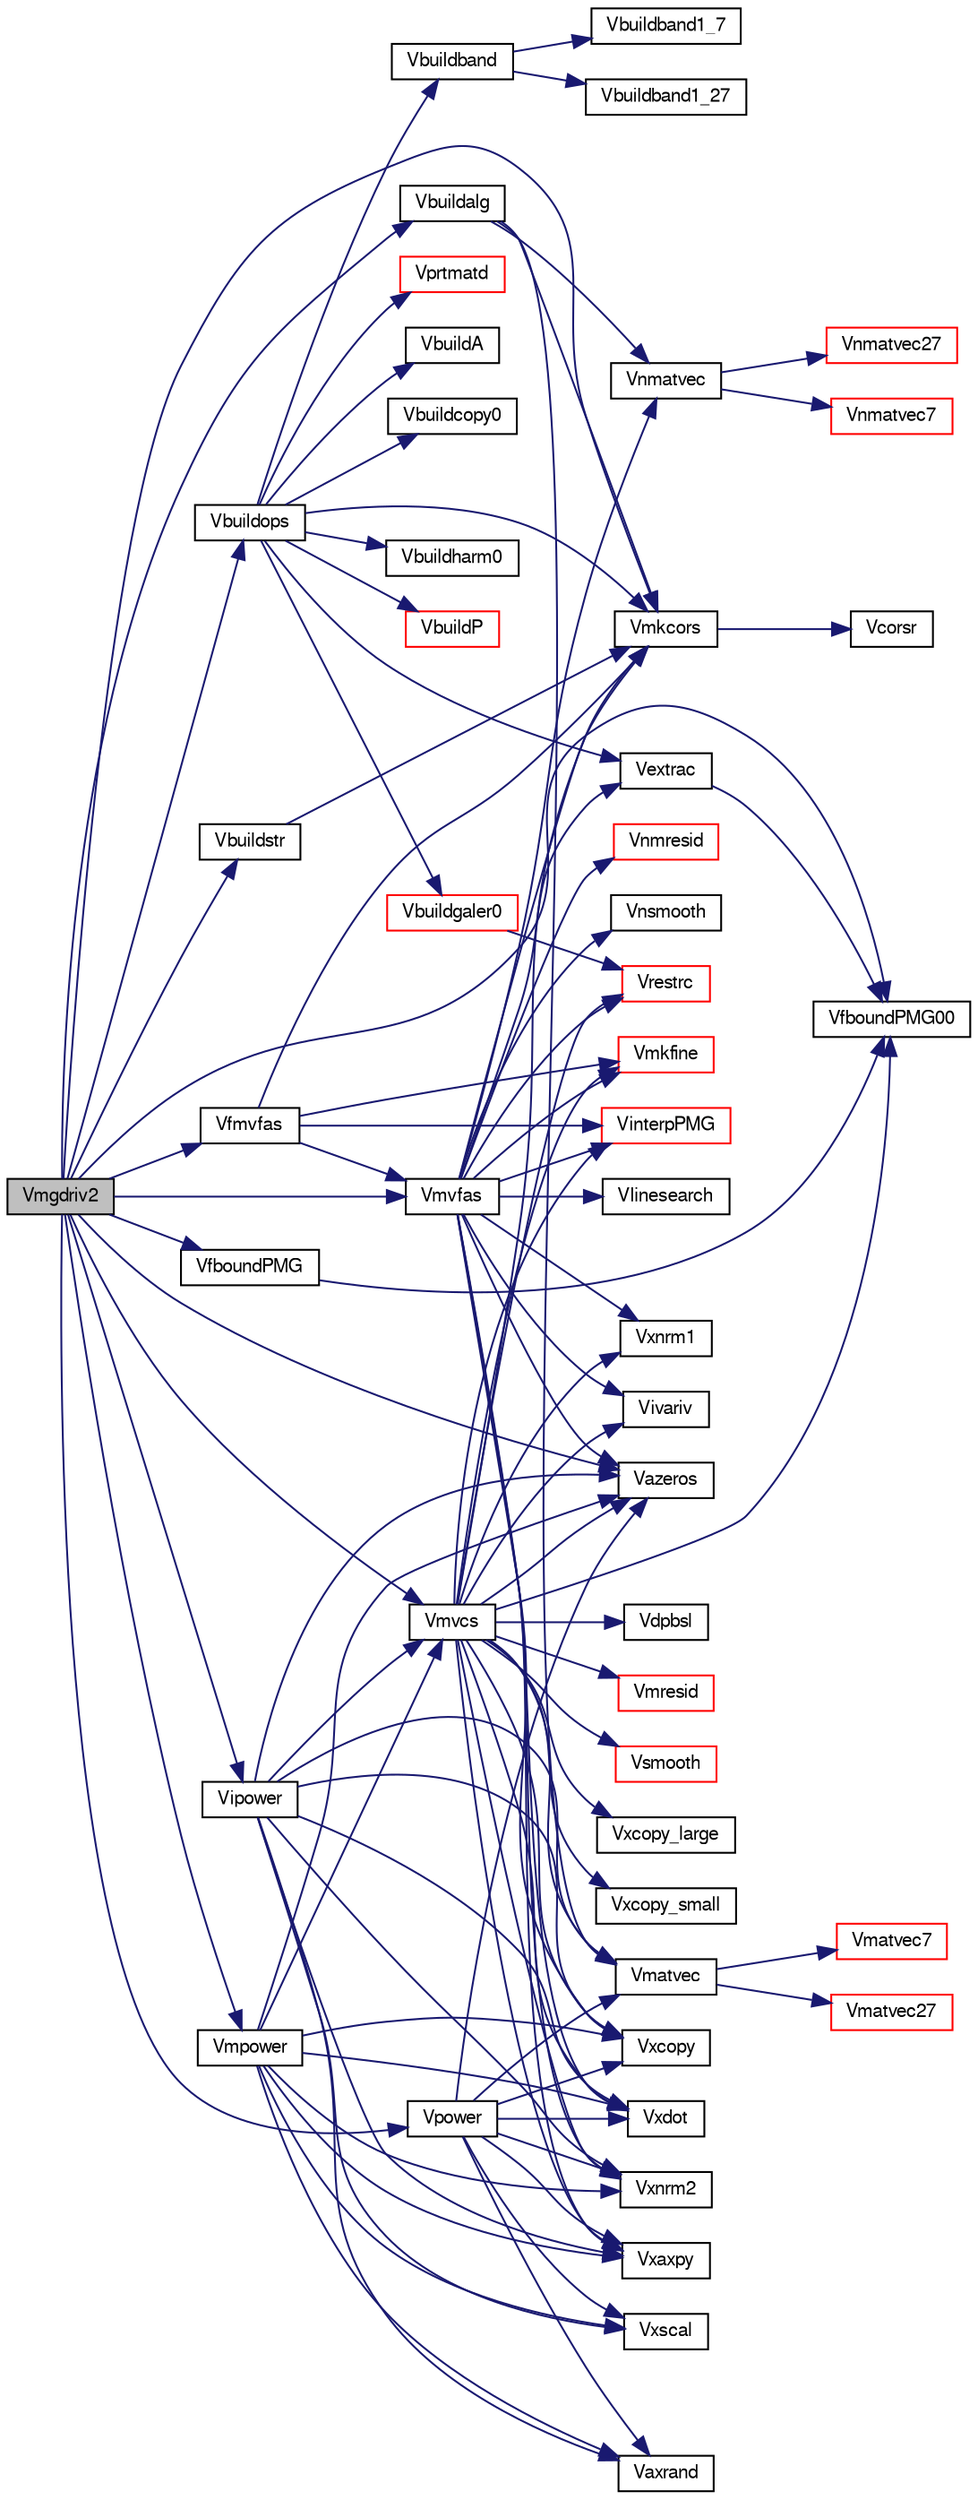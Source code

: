 digraph G
{
  edge [fontname="FreeSans",fontsize="10",labelfontname="FreeSans",labelfontsize="10"];
  node [fontname="FreeSans",fontsize="10",shape=record];
  rankdir=LR;
  Node1 [label="Vmgdriv2",height=0.2,width=0.4,color="black", fillcolor="grey75", style="filled" fontcolor="black"];
  Node1 -> Node2 [color="midnightblue",fontsize="10",style="solid",fontname="FreeSans"];
  Node2 [label="Vazeros",height=0.2,width=0.4,color="black", fillcolor="white", style="filled",URL="$mikpckd_8c.html#aef847ec9dd6d9773b19250a24f58cd83",tooltip="Zero out operation for a grid function, including boundary values."];
  Node1 -> Node3 [color="midnightblue",fontsize="10",style="solid",fontname="FreeSans"];
  Node3 [label="Vbuildalg",height=0.2,width=0.4,color="black", fillcolor="white", style="filled",URL="$mgsubd_8c.html#a1782853d0511a753851fb8e0a564aba2",tooltip="Build RHS algebraically for analysis purposes."];
  Node3 -> Node4 [color="midnightblue",fontsize="10",style="solid",fontname="FreeSans"];
  Node4 [label="Vmatvec",height=0.2,width=0.4,color="black", fillcolor="white", style="filled",URL="$group___p_m_g_c.html#ga3550f412c9793915998671c2c0b8df4f",tooltip="Matrix-vector multiplication routines."];
  Node4 -> Node5 [color="midnightblue",fontsize="10",style="solid",fontname="FreeSans"];
  Node5 [label="Vmatvec27",height=0.2,width=0.4,color="red", fillcolor="white", style="filled",URL="$matvecd_8c.html#aa1dd27fe99292c3b0e64560795980579"];
  Node4 -> Node6 [color="midnightblue",fontsize="10",style="solid",fontname="FreeSans"];
  Node6 [label="Vmatvec7",height=0.2,width=0.4,color="red", fillcolor="white", style="filled",URL="$matvecd_8c.html#a03c4d05974cf672d82e2bc37b3b55444"];
  Node3 -> Node7 [color="midnightblue",fontsize="10",style="solid",fontname="FreeSans"];
  Node7 [label="Vmkcors",height=0.2,width=0.4,color="black", fillcolor="white", style="filled",URL="$mgsubd_8c.html#a991b3b9403010f02c64fcb2fedf7dd0a",tooltip="Coarsen a grid Compute the number of grid points in the coarser grid, given the number of grid points..."];
  Node7 -> Node8 [color="midnightblue",fontsize="10",style="solid",fontname="FreeSans"];
  Node8 [label="Vcorsr",height=0.2,width=0.4,color="black", fillcolor="white", style="filled",URL="$mgsubd_8c.html#ad3ea2f62646e015feb883b784f747b44",tooltip="Coarsen a grid Compute the number of grid points in the coarser grid, given the number of grid points..."];
  Node3 -> Node9 [color="midnightblue",fontsize="10",style="solid",fontname="FreeSans"];
  Node9 [label="Vnmatvec",height=0.2,width=0.4,color="black", fillcolor="white", style="filled",URL="$matvecd_8c.html#afbd34b881d565b9bba4cf515e55519c8",tooltip="Break the matrix data-structure into diagonals and then call the matrix-vector routine."];
  Node9 -> Node10 [color="midnightblue",fontsize="10",style="solid",fontname="FreeSans"];
  Node10 [label="Vnmatvec27",height=0.2,width=0.4,color="red", fillcolor="white", style="filled",URL="$matvecd_8c.html#a55f83d51e88bd051d28613a1f06310be"];
  Node9 -> Node11 [color="midnightblue",fontsize="10",style="solid",fontname="FreeSans"];
  Node11 [label="Vnmatvec7",height=0.2,width=0.4,color="red", fillcolor="white", style="filled",URL="$matvecd_8c.html#a06046e8e64dec9012844b74c4243a1aa"];
  Node1 -> Node12 [color="midnightblue",fontsize="10",style="solid",fontname="FreeSans"];
  Node12 [label="Vbuildops",height=0.2,width=0.4,color="black", fillcolor="white", style="filled",URL="$mgsubd_8c.html#ab676e77a0ea7fd89e6e93fca248831ae",tooltip="Build operators, boundary arrays, modify affine vectors ido==0: do only fine level ido==1: do only co..."];
  Node12 -> Node13 [color="midnightblue",fontsize="10",style="solid",fontname="FreeSans"];
  Node13 [label="VbuildA",height=0.2,width=0.4,color="black", fillcolor="white", style="filled",URL="$group___p_m_g_c.html#ga4411348a3f410ffabb97676b3d9a3553",tooltip="Build the Laplacian."];
  Node12 -> Node14 [color="midnightblue",fontsize="10",style="solid",fontname="FreeSans"];
  Node14 [label="Vbuildband",height=0.2,width=0.4,color="black", fillcolor="white", style="filled",URL="$group___p_m_g_c.html#ga2df5349f181d18f4c8760d154face9a9",tooltip="Banded matrix builder."];
  Node14 -> Node15 [color="midnightblue",fontsize="10",style="solid",fontname="FreeSans"];
  Node15 [label="Vbuildband1_27",height=0.2,width=0.4,color="black", fillcolor="white", style="filled",URL="$build_bd_8c.html#abf0d453e08d0c6dfebb595859dbf0098",tooltip="Build the operator in banded form given the 27-diagonal form."];
  Node14 -> Node16 [color="midnightblue",fontsize="10",style="solid",fontname="FreeSans"];
  Node16 [label="Vbuildband1_7",height=0.2,width=0.4,color="black", fillcolor="white", style="filled",URL="$build_bd_8c.html#aa79790a186b5be89c21c28b397de7a1f",tooltip="Build the operator in banded form given the 7-diagonal form."];
  Node12 -> Node17 [color="midnightblue",fontsize="10",style="solid",fontname="FreeSans"];
  Node17 [label="Vbuildcopy0",height=0.2,width=0.4,color="black", fillcolor="white", style="filled",URL="$mgsubd_8c.html#af869cb57ae08d0bcdaf96f5ee29c701a",tooltip="Produce information for a coarser grid. Also harmonically average the problem coefficients."];
  Node12 -> Node18 [color="midnightblue",fontsize="10",style="solid",fontname="FreeSans"];
  Node18 [label="Vbuildgaler0",height=0.2,width=0.4,color="red", fillcolor="white", style="filled",URL="$mgsubd_8c.html#a62a30dba6efce38b05339176da1c0a4c",tooltip="Form the Galerkin coarse grid system."];
  Node18 -> Node19 [color="midnightblue",fontsize="10",style="solid",fontname="FreeSans"];
  Node19 [label="Vrestrc",height=0.2,width=0.4,color="red", fillcolor="white", style="filled",URL="$matvecd_8c.html#a5272299e7e280af7f61a1e6e25e1c3df",tooltip="Apply the restriction operator."];
  Node12 -> Node20 [color="midnightblue",fontsize="10",style="solid",fontname="FreeSans"];
  Node20 [label="Vbuildharm0",height=0.2,width=0.4,color="black", fillcolor="white", style="filled",URL="$mgsubd_8c.html#a4f4dcc0a2765d36043baf84339622b61",tooltip="Produce information for a coarser grid. Also harmonically average the problem coefficients."];
  Node12 -> Node21 [color="midnightblue",fontsize="10",style="solid",fontname="FreeSans"];
  Node21 [label="VbuildP",height=0.2,width=0.4,color="red", fillcolor="white", style="filled",URL="$group___p_m_g_c.html#ga7de05fbf33504a49c87628ef9a58b26f",tooltip="Builds prolongation matrix."];
  Node12 -> Node22 [color="midnightblue",fontsize="10",style="solid",fontname="FreeSans"];
  Node22 [label="Vextrac",height=0.2,width=0.4,color="black", fillcolor="white", style="filled",URL="$matvecd_8c.html#a9798c5bf4affd45e209db9f2bbef8988",tooltip="Simple injection of a fine grid function into coarse grid."];
  Node22 -> Node23 [color="midnightblue",fontsize="10",style="solid",fontname="FreeSans"];
  Node23 [label="VfboundPMG00",height=0.2,width=0.4,color="black", fillcolor="white", style="filled",URL="$mikpckd_8c.html#a2f39f931c001e4b36034361835d60c25",tooltip="Initialize a grid function to have a zero boundary value."];
  Node12 -> Node7 [color="midnightblue",fontsize="10",style="solid",fontname="FreeSans"];
  Node12 -> Node24 [color="midnightblue",fontsize="10",style="solid",fontname="FreeSans"];
  Node24 [label="Vprtmatd",height=0.2,width=0.4,color="red", fillcolor="white", style="filled",URL="$mikpckd_8c.html#a42cd5e41db1a0e2676cd63a292dc6284"];
  Node1 -> Node25 [color="midnightblue",fontsize="10",style="solid",fontname="FreeSans"];
  Node25 [label="Vbuildstr",height=0.2,width=0.4,color="black", fillcolor="white", style="filled",URL="$mgsubd_8c.html#a021d3e99023db7b3845474176c4824e6",tooltip="Build the nexted operator framework in the array iz."];
  Node25 -> Node7 [color="midnightblue",fontsize="10",style="solid",fontname="FreeSans"];
  Node1 -> Node26 [color="midnightblue",fontsize="10",style="solid",fontname="FreeSans"];
  Node26 [label="VfboundPMG",height=0.2,width=0.4,color="black", fillcolor="white", style="filled",URL="$mikpckd_8c.html#a77da20057343d55becdadcff1f5bfc43",tooltip="Initialize a grid function to have a certain boundary value,."];
  Node26 -> Node23 [color="midnightblue",fontsize="10",style="solid",fontname="FreeSans"];
  Node1 -> Node23 [color="midnightblue",fontsize="10",style="solid",fontname="FreeSans"];
  Node1 -> Node27 [color="midnightblue",fontsize="10",style="solid",fontname="FreeSans"];
  Node27 [label="Vfmvfas",height=0.2,width=0.4,color="black", fillcolor="white", style="filled",URL="$group___p_m_g_c.html#ga0360523d2daeac53745490415dd01e8c",tooltip="Multigrid nonlinear solve iteration routine."];
  Node27 -> Node28 [color="midnightblue",fontsize="10",style="solid",fontname="FreeSans"];
  Node28 [label="VinterpPMG",height=0.2,width=0.4,color="red", fillcolor="white", style="filled",URL="$matvecd_8c.html#a7edce77ceb5c49dad99004d420a6587a",tooltip="Apply the prolongation operator."];
  Node27 -> Node7 [color="midnightblue",fontsize="10",style="solid",fontname="FreeSans"];
  Node27 -> Node29 [color="midnightblue",fontsize="10",style="solid",fontname="FreeSans"];
  Node29 [label="Vmkfine",height=0.2,width=0.4,color="red", fillcolor="white", style="filled",URL="$mgsubd_8c.html#a82485b6501df85321d3243d2a1f7a41a",tooltip="Refine a grid Compute the number of grid points in the finer grid, given the number of grid points in..."];
  Node27 -> Node30 [color="midnightblue",fontsize="10",style="solid",fontname="FreeSans"];
  Node30 [label="Vmvfas",height=0.2,width=0.4,color="black", fillcolor="white", style="filled",URL="$mgfasd_8c.html#a7169bd5627c09e5d6760cba92ed0f3f0",tooltip="Nonlinear multilevel method."];
  Node30 -> Node2 [color="midnightblue",fontsize="10",style="solid",fontname="FreeSans"];
  Node30 -> Node22 [color="midnightblue",fontsize="10",style="solid",fontname="FreeSans"];
  Node30 -> Node28 [color="midnightblue",fontsize="10",style="solid",fontname="FreeSans"];
  Node30 -> Node31 [color="midnightblue",fontsize="10",style="solid",fontname="FreeSans"];
  Node31 [label="Vivariv",height=0.2,width=0.4,color="black", fillcolor="white", style="filled",URL="$mgsubd_8c.html#af88e51c74af0b16d1f7ff6631ef7988d",tooltip="Coarsen a single dimension of a grid Compute the number of grid points in the coarser grid..."];
  Node30 -> Node32 [color="midnightblue",fontsize="10",style="solid",fontname="FreeSans"];
  Node32 [label="Vlinesearch",height=0.2,width=0.4,color="black", fillcolor="white", style="filled",URL="$mikpckd_8c.html#a43abb20c351c2e5fb869277c13be1434"];
  Node30 -> Node7 [color="midnightblue",fontsize="10",style="solid",fontname="FreeSans"];
  Node30 -> Node29 [color="midnightblue",fontsize="10",style="solid",fontname="FreeSans"];
  Node30 -> Node9 [color="midnightblue",fontsize="10",style="solid",fontname="FreeSans"];
  Node30 -> Node33 [color="midnightblue",fontsize="10",style="solid",fontname="FreeSans"];
  Node33 [label="Vnmresid",height=0.2,width=0.4,color="red", fillcolor="white", style="filled",URL="$matvecd_8c.html#ae4f9296e188a0be6b1f3c3f668b81a11",tooltip="Break the matrix data-structure into diagonals and then call the residual routine."];
  Node30 -> Node34 [color="midnightblue",fontsize="10",style="solid",fontname="FreeSans"];
  Node34 [label="Vnsmooth",height=0.2,width=0.4,color="black", fillcolor="white", style="filled",URL="$smoothd_8c.html#a423f66e215b77f2d9e4e0569cf36b9c8",tooltip="call the appropriate non-linear smoothing routine."];
  Node30 -> Node19 [color="midnightblue",fontsize="10",style="solid",fontname="FreeSans"];
  Node30 -> Node35 [color="midnightblue",fontsize="10",style="solid",fontname="FreeSans"];
  Node35 [label="Vxaxpy",height=0.2,width=0.4,color="black", fillcolor="white", style="filled",URL="$mikpckd_8c.html#a357bc5ff97764263ab65b864a9fb2bd4",tooltip="saxpy operation for a grid function with boundary values."];
  Node30 -> Node36 [color="midnightblue",fontsize="10",style="solid",fontname="FreeSans"];
  Node36 [label="Vxcopy",height=0.2,width=0.4,color="black", fillcolor="white", style="filled",URL="$group___p_m_g_c.html#ga964d91008dba76f460e36b9a207fb2af",tooltip="A collection of useful low-level routines (timing, etc)."];
  Node30 -> Node37 [color="midnightblue",fontsize="10",style="solid",fontname="FreeSans"];
  Node37 [label="Vxdot",height=0.2,width=0.4,color="black", fillcolor="white", style="filled",URL="$mikpckd_8c.html#a835e0deca8e3cbfbc735369e7885f255",tooltip="Inner product operation for a grid function with boundary values."];
  Node30 -> Node38 [color="midnightblue",fontsize="10",style="solid",fontname="FreeSans"];
  Node38 [label="Vxnrm1",height=0.2,width=0.4,color="black", fillcolor="white", style="filled",URL="$mikpckd_8c.html#a86506dd6796f93f0e5a44404b3614435",tooltip="Norm operation for a grid function with boundary values."];
  Node30 -> Node39 [color="midnightblue",fontsize="10",style="solid",fontname="FreeSans"];
  Node39 [label="Vxnrm2",height=0.2,width=0.4,color="black", fillcolor="white", style="filled",URL="$mikpckd_8c.html#a5e9af2a16f77c9082534cd41f3134c51",tooltip="Norm operation for a grid function with boundary values."];
  Node1 -> Node40 [color="midnightblue",fontsize="10",style="solid",fontname="FreeSans"];
  Node40 [label="Vipower",height=0.2,width=0.4,color="black", fillcolor="white", style="filled",URL="$powerd_8c.html#a3030c9767b2af14a85568d75a6c7e07f",tooltip="Standard inverse power method for minimum eigenvalue estimation."];
  Node40 -> Node41 [color="midnightblue",fontsize="10",style="solid",fontname="FreeSans"];
  Node41 [label="Vaxrand",height=0.2,width=0.4,color="black", fillcolor="white", style="filled",URL="$mikpckd_8c.html#ab55dc8ffa3b957de1a774db74d770ea0",tooltip="Fill grid function with random values, including boundary values."];
  Node40 -> Node2 [color="midnightblue",fontsize="10",style="solid",fontname="FreeSans"];
  Node40 -> Node4 [color="midnightblue",fontsize="10",style="solid",fontname="FreeSans"];
  Node40 -> Node42 [color="midnightblue",fontsize="10",style="solid",fontname="FreeSans"];
  Node42 [label="Vmvcs",height=0.2,width=0.4,color="black", fillcolor="white", style="filled",URL="$group___p_m_g_c.html#gab7f955448bd40d97f3b1b3ac91b9f21c",tooltip="MG helper functions."];
  Node42 -> Node2 [color="midnightblue",fontsize="10",style="solid",fontname="FreeSans"];
  Node42 -> Node43 [color="midnightblue",fontsize="10",style="solid",fontname="FreeSans"];
  Node43 [label="Vdpbsl",height=0.2,width=0.4,color="black", fillcolor="white", style="filled",URL="$group___p_m_g_c.html#gaa6b1f5bd8bb97680316ad7b55559b016",tooltip="LINPACK interface."];
  Node42 -> Node23 [color="midnightblue",fontsize="10",style="solid",fontname="FreeSans"];
  Node42 -> Node28 [color="midnightblue",fontsize="10",style="solid",fontname="FreeSans"];
  Node42 -> Node31 [color="midnightblue",fontsize="10",style="solid",fontname="FreeSans"];
  Node42 -> Node4 [color="midnightblue",fontsize="10",style="solid",fontname="FreeSans"];
  Node42 -> Node7 [color="midnightblue",fontsize="10",style="solid",fontname="FreeSans"];
  Node42 -> Node29 [color="midnightblue",fontsize="10",style="solid",fontname="FreeSans"];
  Node42 -> Node44 [color="midnightblue",fontsize="10",style="solid",fontname="FreeSans"];
  Node44 [label="Vmresid",height=0.2,width=0.4,color="red", fillcolor="white", style="filled",URL="$matvecd_8c.html#ad491ad828baac47290365e421e8800de",tooltip="Break the matrix data-structure into diagonals and then call the residual routine."];
  Node42 -> Node19 [color="midnightblue",fontsize="10",style="solid",fontname="FreeSans"];
  Node42 -> Node45 [color="midnightblue",fontsize="10",style="solid",fontname="FreeSans"];
  Node45 [label="Vsmooth",height=0.2,width=0.4,color="red", fillcolor="white", style="filled",URL="$group___p_m_g_c.html#ga7f469e5b5661e8c176889cde7bed8175",tooltip="Multigrid smoothing functions."];
  Node42 -> Node35 [color="midnightblue",fontsize="10",style="solid",fontname="FreeSans"];
  Node42 -> Node36 [color="midnightblue",fontsize="10",style="solid",fontname="FreeSans"];
  Node42 -> Node46 [color="midnightblue",fontsize="10",style="solid",fontname="FreeSans"];
  Node46 [label="Vxcopy_large",height=0.2,width=0.4,color="black", fillcolor="white", style="filled",URL="$mikpckd_8c.html#a7981a11ac4450f98db02b89b1c2c3345",tooltip="Copy operation for a grid function with boundary values. Quite simply copies one 3d matrix to another..."];
  Node42 -> Node47 [color="midnightblue",fontsize="10",style="solid",fontname="FreeSans"];
  Node47 [label="Vxcopy_small",height=0.2,width=0.4,color="black", fillcolor="white", style="filled",URL="$mikpckd_8c.html#ae6a502733e484cfe61f9ce6ca022621f",tooltip="Copy operation for a grid function with boundary values. Quite simply copies one 3d matrix to another..."];
  Node42 -> Node37 [color="midnightblue",fontsize="10",style="solid",fontname="FreeSans"];
  Node42 -> Node38 [color="midnightblue",fontsize="10",style="solid",fontname="FreeSans"];
  Node42 -> Node39 [color="midnightblue",fontsize="10",style="solid",fontname="FreeSans"];
  Node40 -> Node35 [color="midnightblue",fontsize="10",style="solid",fontname="FreeSans"];
  Node40 -> Node36 [color="midnightblue",fontsize="10",style="solid",fontname="FreeSans"];
  Node40 -> Node37 [color="midnightblue",fontsize="10",style="solid",fontname="FreeSans"];
  Node40 -> Node39 [color="midnightblue",fontsize="10",style="solid",fontname="FreeSans"];
  Node40 -> Node48 [color="midnightblue",fontsize="10",style="solid",fontname="FreeSans"];
  Node48 [label="Vxscal",height=0.2,width=0.4,color="black", fillcolor="white", style="filled",URL="$mikpckd_8c.html#ad50204651fc18777116ab7ceb1f9da8a",tooltip="Scale operation for a grid function with boundary values."];
  Node1 -> Node7 [color="midnightblue",fontsize="10",style="solid",fontname="FreeSans"];
  Node1 -> Node49 [color="midnightblue",fontsize="10",style="solid",fontname="FreeSans"];
  Node49 [label="Vmpower",height=0.2,width=0.4,color="black", fillcolor="white", style="filled",URL="$powerd_8c.html#a5240f02110d5da3a8952817913fffcbd"];
  Node49 -> Node41 [color="midnightblue",fontsize="10",style="solid",fontname="FreeSans"];
  Node49 -> Node2 [color="midnightblue",fontsize="10",style="solid",fontname="FreeSans"];
  Node49 -> Node42 [color="midnightblue",fontsize="10",style="solid",fontname="FreeSans"];
  Node49 -> Node35 [color="midnightblue",fontsize="10",style="solid",fontname="FreeSans"];
  Node49 -> Node36 [color="midnightblue",fontsize="10",style="solid",fontname="FreeSans"];
  Node49 -> Node37 [color="midnightblue",fontsize="10",style="solid",fontname="FreeSans"];
  Node49 -> Node39 [color="midnightblue",fontsize="10",style="solid",fontname="FreeSans"];
  Node49 -> Node48 [color="midnightblue",fontsize="10",style="solid",fontname="FreeSans"];
  Node1 -> Node42 [color="midnightblue",fontsize="10",style="solid",fontname="FreeSans"];
  Node1 -> Node30 [color="midnightblue",fontsize="10",style="solid",fontname="FreeSans"];
  Node1 -> Node50 [color="midnightblue",fontsize="10",style="solid",fontname="FreeSans"];
  Node50 [label="Vpower",height=0.2,width=0.4,color="black", fillcolor="white", style="filled",URL="$group___p_m_g_c.html#gadbff80ddaeeb1efd8ad2a9cd1cfad1da",tooltip="Power methods for eigenvalue estimation."];
  Node50 -> Node41 [color="midnightblue",fontsize="10",style="solid",fontname="FreeSans"];
  Node50 -> Node2 [color="midnightblue",fontsize="10",style="solid",fontname="FreeSans"];
  Node50 -> Node4 [color="midnightblue",fontsize="10",style="solid",fontname="FreeSans"];
  Node50 -> Node35 [color="midnightblue",fontsize="10",style="solid",fontname="FreeSans"];
  Node50 -> Node36 [color="midnightblue",fontsize="10",style="solid",fontname="FreeSans"];
  Node50 -> Node37 [color="midnightblue",fontsize="10",style="solid",fontname="FreeSans"];
  Node50 -> Node39 [color="midnightblue",fontsize="10",style="solid",fontname="FreeSans"];
  Node50 -> Node48 [color="midnightblue",fontsize="10",style="solid",fontname="FreeSans"];
}
